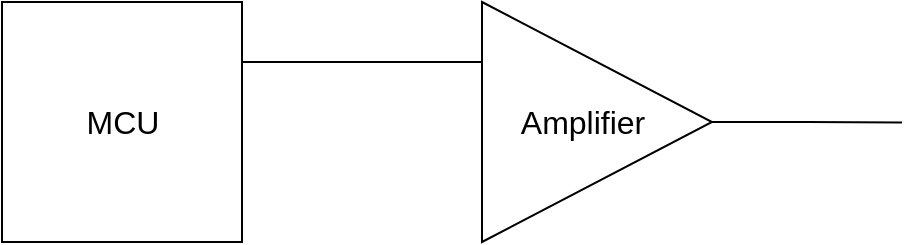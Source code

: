 <mxfile version="14.7.2" type="device"><diagram id="NZ8-uXHd1T1F6ur6l9Ss" name="Page-1"><mxGraphModel dx="1185" dy="636" grid="1" gridSize="10" guides="1" tooltips="1" connect="1" arrows="1" fold="1" page="1" pageScale="1" pageWidth="850" pageHeight="1100" math="0" shadow="0"><root><mxCell id="0"/><mxCell id="1" parent="0"/><mxCell id="ouZLgAFehVd4oGf41M3z-7" style="edgeStyle=orthogonalEdgeStyle;rounded=0;orthogonalLoop=1;jettySize=auto;html=1;exitX=1;exitY=0.5;exitDx=0;exitDy=0;endArrow=none;endFill=0;" edge="1" parent="1" source="ouZLgAFehVd4oGf41M3z-1"><mxGeometry relative="1" as="geometry"><mxPoint x="560" y="360.238" as="targetPoint"/></mxGeometry></mxCell><mxCell id="ouZLgAFehVd4oGf41M3z-1" value="" style="triangle;whiteSpace=wrap;html=1;" vertex="1" parent="1"><mxGeometry x="350" y="300" width="115" height="120" as="geometry"/></mxCell><mxCell id="ouZLgAFehVd4oGf41M3z-2" value="&lt;font style=&quot;font-size: 16px&quot;&gt;Amplifier&lt;/font&gt;" style="text;html=1;align=center;verticalAlign=middle;resizable=0;points=[];autosize=1;strokeColor=none;" vertex="1" parent="1"><mxGeometry x="360" y="350" width="80" height="20" as="geometry"/></mxCell><mxCell id="ouZLgAFehVd4oGf41M3z-6" style="edgeStyle=orthogonalEdgeStyle;rounded=0;orthogonalLoop=1;jettySize=auto;html=1;exitX=1;exitY=0.25;exitDx=0;exitDy=0;entryX=0;entryY=0.25;entryDx=0;entryDy=0;endArrow=none;endFill=0;" edge="1" parent="1" source="ouZLgAFehVd4oGf41M3z-4" target="ouZLgAFehVd4oGf41M3z-1"><mxGeometry relative="1" as="geometry"/></mxCell><mxCell id="ouZLgAFehVd4oGf41M3z-4" value="" style="rounded=0;whiteSpace=wrap;html=1;" vertex="1" parent="1"><mxGeometry x="110" y="300" width="120" height="120" as="geometry"/></mxCell><mxCell id="ouZLgAFehVd4oGf41M3z-5" value="&lt;font style=&quot;font-size: 16px&quot;&gt;MCU&lt;/font&gt;" style="text;html=1;align=center;verticalAlign=middle;resizable=0;points=[];autosize=1;strokeColor=none;" vertex="1" parent="1"><mxGeometry x="145" y="350" width="50" height="20" as="geometry"/></mxCell></root></mxGraphModel></diagram></mxfile>